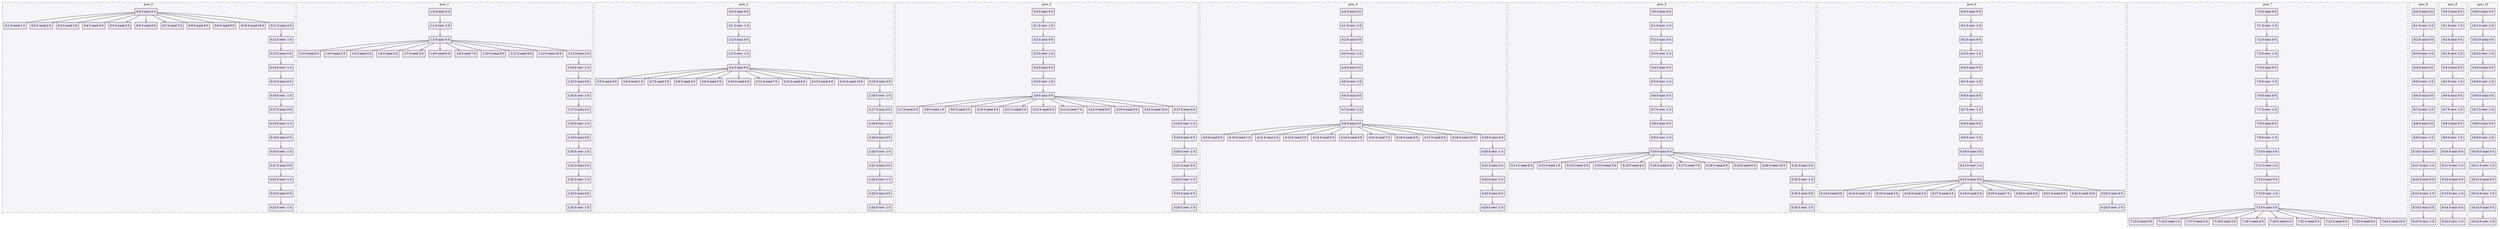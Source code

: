 digraph{node[shape=record style=filled colorscheme=purd9 fillcolor=2];subgraph cluster0{style=dashed;colorscheme=purd9;bgcolor=1;edge[arrowhead=empty];label=proc_0;0[label="0:0 0 misc 0 0"];1[label="0:1 0 send 1 0"];2[label="0:2 0 send 2 0"];3[label="0:3 0 send 3 0"];4[label="0:4 0 send 4 0"];5[label="0:5 0 send 5 0"];6[label="0:6 0 send 6 0"];7[label="0:7 0 send 7 0"];8[label="0:8 0 send 8 0"];9[label="0:9 0 send 9 0"];10[label="0:10 0 send 10 0"];11[label="0:11 0 misc 0 0"];12[label="0:12 0 recv -1 0"];13[label="0:13 0 misc 0 0"];14[label="0:14 0 recv -1 0"];15[label="0:15 0 misc 0 0"];16[label="0:16 0 recv -1 0"];17[label="0:17 0 misc 0 0"];18[label="0:18 0 recv -1 0"];19[label="0:19 0 misc 0 0"];20[label="0:20 0 recv -1 0"];21[label="0:21 0 misc 0 0"];22[label="0:22 0 recv -1 0"];23[label="0:23 0 misc 0 0"];24[label="0:24 0 recv -1 0"];0->1;0->2;0->3;0->4;0->5;0->6;0->7;0->8;0->9;0->10;0->11;11->12;12->13;13->14;14->15;15->16;16->17;17->18;18->19;19->20;20->21;21->22;22->23;23->24;}subgraph cluster1{style=dashed;colorscheme=purd9;bgcolor=1;edge[arrowhead=empty];label=proc_1;25[label="1:0 0 misc 0 0"];26[label="1:1 0 recv -1 0"];27[label="1:2 0 misc 0 0"];28[label="1:3 0 send 0 0"];29[label="1:4 0 send 2 0"];30[label="1:5 0 send 3 0"];31[label="1:6 0 send 4 0"];32[label="1:7 0 send 5 0"];33[label="1:8 0 send 6 0"];34[label="1:9 0 send 7 0"];35[label="1:10 0 send 8 0"];36[label="1:11 0 send 9 0"];37[label="1:12 0 send 10 0"];38[label="1:13 0 misc 0 0"];39[label="1:14 0 recv -1 0"];40[label="1:15 0 misc 0 0"];41[label="1:16 0 recv -1 0"];42[label="1:17 0 misc 0 0"];43[label="1:18 0 recv -1 0"];44[label="1:19 0 misc 0 0"];45[label="1:20 0 recv -1 0"];46[label="1:21 0 misc 0 0"];47[label="1:22 0 recv -1 0"];48[label="1:23 0 misc 0 0"];49[label="1:24 0 recv -1 0"];25->26;26->27;27->28;27->29;27->30;27->31;27->32;27->33;27->34;27->35;27->36;27->37;27->38;38->39;39->40;40->41;41->42;42->43;43->44;44->45;45->46;46->47;47->48;48->49;}subgraph cluster2{style=dashed;colorscheme=purd9;bgcolor=1;edge[arrowhead=empty];label=proc_2;50[label="2:0 0 misc 0 0"];51[label="2:1 0 recv -1 0"];52[label="2:2 0 misc 0 0"];53[label="2:3 0 recv -1 0"];54[label="2:4 0 misc 0 0"];55[label="2:5 0 send 0 0"];56[label="2:6 0 send 1 0"];57[label="2:7 0 send 3 0"];58[label="2:8 0 send 4 0"];59[label="2:9 0 send 5 0"];60[label="2:10 0 send 6 0"];61[label="2:11 0 send 7 0"];62[label="2:12 0 send 8 0"];63[label="2:13 0 send 9 0"];64[label="2:14 0 send 10 0"];65[label="2:15 0 misc 0 0"];66[label="2:16 0 recv -1 0"];67[label="2:17 0 misc 0 0"];68[label="2:18 0 recv -1 0"];69[label="2:19 0 misc 0 0"];70[label="2:20 0 recv -1 0"];71[label="2:21 0 misc 0 0"];72[label="2:22 0 recv -1 0"];73[label="2:23 0 misc 0 0"];74[label="2:24 0 recv -1 0"];50->51;51->52;52->53;53->54;54->55;54->56;54->57;54->58;54->59;54->60;54->61;54->62;54->63;54->64;54->65;65->66;66->67;67->68;68->69;69->70;70->71;71->72;72->73;73->74;}subgraph cluster3{style=dashed;colorscheme=purd9;bgcolor=1;edge[arrowhead=empty];label=proc_3;75[label="3:0 0 misc 0 0"];76[label="3:1 0 recv -1 0"];77[label="3:2 0 misc 0 0"];78[label="3:3 0 recv -1 0"];79[label="3:4 0 misc 0 0"];80[label="3:5 0 recv -1 0"];81[label="3:6 0 misc 0 0"];82[label="3:7 0 send 0 0"];83[label="3:8 0 send 1 0"];84[label="3:9 0 send 2 0"];85[label="3:10 0 send 4 0"];86[label="3:11 0 send 5 0"];87[label="3:12 0 send 6 0"];88[label="3:13 0 send 7 0"];89[label="3:14 0 send 8 0"];90[label="3:15 0 send 9 0"];91[label="3:16 0 send 10 0"];92[label="3:17 0 misc 0 0"];93[label="3:18 0 recv -1 0"];94[label="3:19 0 misc 0 0"];95[label="3:20 0 recv -1 0"];96[label="3:21 0 misc 0 0"];97[label="3:22 0 recv -1 0"];98[label="3:23 0 misc 0 0"];99[label="3:24 0 recv -1 0"];75->76;76->77;77->78;78->79;79->80;80->81;81->82;81->83;81->84;81->85;81->86;81->87;81->88;81->89;81->90;81->91;81->92;92->93;93->94;94->95;95->96;96->97;97->98;98->99;}subgraph cluster4{style=dashed;colorscheme=purd9;bgcolor=1;edge[arrowhead=empty];label=proc_4;100[label="4:0 0 misc 0 0"];101[label="4:1 0 recv -1 0"];102[label="4:2 0 misc 0 0"];103[label="4:3 0 recv -1 0"];104[label="4:4 0 misc 0 0"];105[label="4:5 0 recv -1 0"];106[label="4:6 0 misc 0 0"];107[label="4:7 0 recv -1 0"];108[label="4:8 0 misc 0 0"];109[label="4:9 0 send 0 0"];110[label="4:10 0 send 1 0"];111[label="4:11 0 send 2 0"];112[label="4:12 0 send 3 0"];113[label="4:13 0 send 5 0"];114[label="4:14 0 send 6 0"];115[label="4:15 0 send 7 0"];116[label="4:16 0 send 8 0"];117[label="4:17 0 send 9 0"];118[label="4:18 0 send 10 0"];119[label="4:19 0 misc 0 0"];120[label="4:20 0 recv -1 0"];121[label="4:21 0 misc 0 0"];122[label="4:22 0 recv -1 0"];123[label="4:23 0 misc 0 0"];124[label="4:24 0 recv -1 0"];100->101;101->102;102->103;103->104;104->105;105->106;106->107;107->108;108->109;108->110;108->111;108->112;108->113;108->114;108->115;108->116;108->117;108->118;108->119;119->120;120->121;121->122;122->123;123->124;}subgraph cluster5{style=dashed;colorscheme=purd9;bgcolor=1;edge[arrowhead=empty];label=proc_5;125[label="5:0 0 misc 0 0"];126[label="5:1 0 recv -1 0"];127[label="5:2 0 misc 0 0"];128[label="5:3 0 recv -1 0"];129[label="5:4 0 misc 0 0"];130[label="5:5 0 recv -1 0"];131[label="5:6 0 misc 0 0"];132[label="5:7 0 recv -1 0"];133[label="5:8 0 misc 0 0"];134[label="5:9 0 recv -1 0"];135[label="5:10 0 misc 0 0"];136[label="5:11 0 send 0 0"];137[label="5:12 0 send 1 0"];138[label="5:13 0 send 2 0"];139[label="5:14 0 send 3 0"];140[label="5:15 0 send 4 0"];141[label="5:16 0 send 6 0"];142[label="5:17 0 send 7 0"];143[label="5:18 0 send 8 0"];144[label="5:19 0 send 9 0"];145[label="5:20 0 send 10 0"];146[label="5:21 0 misc 0 0"];147[label="5:22 0 recv -1 0"];148[label="5:23 0 misc 0 0"];149[label="5:24 0 recv -1 0"];125->126;126->127;127->128;128->129;129->130;130->131;131->132;132->133;133->134;134->135;135->136;135->137;135->138;135->139;135->140;135->141;135->142;135->143;135->144;135->145;135->146;146->147;147->148;148->149;}subgraph cluster6{style=dashed;colorscheme=purd9;bgcolor=1;edge[arrowhead=empty];label=proc_6;150[label="6:0 0 misc 0 0"];151[label="6:1 0 recv -1 0"];152[label="6:2 0 misc 0 0"];153[label="6:3 0 recv -1 0"];154[label="6:4 0 misc 0 0"];155[label="6:5 0 recv -1 0"];156[label="6:6 0 misc 0 0"];157[label="6:7 0 recv -1 0"];158[label="6:8 0 misc 0 0"];159[label="6:9 0 recv -1 0"];160[label="6:10 0 misc 0 0"];161[label="6:11 0 recv -1 0"];162[label="6:12 0 misc 0 0"];163[label="6:13 0 send 0 0"];164[label="6:14 0 send 1 0"];165[label="6:15 0 send 2 0"];166[label="6:16 0 send 3 0"];167[label="6:17 0 send 4 0"];168[label="6:18 0 send 5 0"];169[label="6:19 0 send 7 0"];170[label="6:20 0 send 8 0"];171[label="6:21 0 send 9 0"];172[label="6:22 0 send 10 0"];173[label="6:23 0 misc 0 0"];174[label="6:24 0 recv -1 0"];150->151;151->152;152->153;153->154;154->155;155->156;156->157;157->158;158->159;159->160;160->161;161->162;162->163;162->164;162->165;162->166;162->167;162->168;162->169;162->170;162->171;162->172;162->173;173->174;}subgraph cluster7{style=dashed;colorscheme=purd9;bgcolor=1;edge[arrowhead=empty];label=proc_7;175[label="7:0 0 misc 0 0"];176[label="7:1 0 recv -1 0"];177[label="7:2 0 misc 0 0"];178[label="7:3 0 recv -1 0"];179[label="7:4 0 misc 0 0"];180[label="7:5 0 recv -1 0"];181[label="7:6 0 misc 0 0"];182[label="7:7 0 recv -1 0"];183[label="7:8 0 misc 0 0"];184[label="7:9 0 recv -1 0"];185[label="7:10 0 misc 0 0"];186[label="7:11 0 recv -1 0"];187[label="7:12 0 misc 0 0"];188[label="7:13 0 recv -1 0"];189[label="7:14 0 misc 0 0"];190[label="7:15 0 send 0 0"];191[label="7:16 0 send 1 0"];192[label="7:17 0 send 2 0"];193[label="7:18 0 send 3 0"];194[label="7:19 0 send 4 0"];195[label="7:20 0 send 5 0"];196[label="7:21 0 send 6 0"];197[label="7:22 0 send 8 0"];198[label="7:23 0 send 9 0"];199[label="7:24 0 send 10 0"];175->176;176->177;177->178;178->179;179->180;180->181;181->182;182->183;183->184;184->185;185->186;186->187;187->188;188->189;189->190;189->191;189->192;189->193;189->194;189->195;189->196;189->197;189->198;189->199;}subgraph cluster8{style=dashed;colorscheme=purd9;bgcolor=1;edge[arrowhead=empty];label=proc_8;200[label="8:0 0 misc 0 0"];201[label="8:1 0 recv -1 0"];202[label="8:2 0 misc 0 0"];203[label="8:3 0 recv -1 0"];204[label="8:4 0 misc 0 0"];205[label="8:5 0 recv -1 0"];206[label="8:6 0 misc 0 0"];207[label="8:7 0 recv -1 0"];208[label="8:8 0 misc 0 0"];209[label="8:9 0 recv -1 0"];210[label="8:10 0 misc 0 0"];211[label="8:11 0 recv -1 0"];212[label="8:12 0 misc 0 0"];213[label="8:13 0 recv -1 0"];214[label="8:14 0 misc 0 0"];215[label="8:15 0 recv -1 0"];200->201;201->202;202->203;203->204;204->205;205->206;206->207;207->208;208->209;209->210;210->211;211->212;212->213;213->214;214->215;}subgraph cluster9{style=dashed;colorscheme=purd9;bgcolor=1;edge[arrowhead=empty];label=proc_9;216[label="9:0 0 misc 0 0"];217[label="9:1 0 recv -1 0"];218[label="9:2 0 misc 0 0"];219[label="9:3 0 recv -1 0"];220[label="9:4 0 misc 0 0"];221[label="9:5 0 recv -1 0"];222[label="9:6 0 misc 0 0"];223[label="9:7 0 recv -1 0"];224[label="9:8 0 misc 0 0"];225[label="9:9 0 recv -1 0"];226[label="9:10 0 misc 0 0"];227[label="9:11 0 recv -1 0"];228[label="9:12 0 misc 0 0"];229[label="9:13 0 recv -1 0"];230[label="9:14 0 misc 0 0"];231[label="9:15 0 recv -1 0"];216->217;217->218;218->219;219->220;220->221;221->222;222->223;223->224;224->225;225->226;226->227;227->228;228->229;229->230;230->231;}subgraph cluster10{style=dashed;colorscheme=purd9;bgcolor=1;edge[arrowhead=empty];label=proc_10;232[label="10:0 0 misc 0 0"];233[label="10:1 0 recv -1 0"];234[label="10:2 0 misc 0 0"];235[label="10:3 0 recv -1 0"];236[label="10:4 0 misc 0 0"];237[label="10:5 0 recv -1 0"];238[label="10:6 0 misc 0 0"];239[label="10:7 0 recv -1 0"];240[label="10:8 0 misc 0 0"];241[label="10:9 0 recv -1 0"];242[label="10:10 0 misc 0 0"];243[label="10:11 0 recv -1 0"];244[label="10:12 0 misc 0 0"];245[label="10:13 0 recv -1 0"];246[label="10:14 0 misc 0 0"];247[label="10:15 0 recv -1 0"];232->233;233->234;234->235;235->236;236->237;237->238;238->239;239->240;240->241;241->242;242->243;243->244;244->245;245->246;246->247;}}